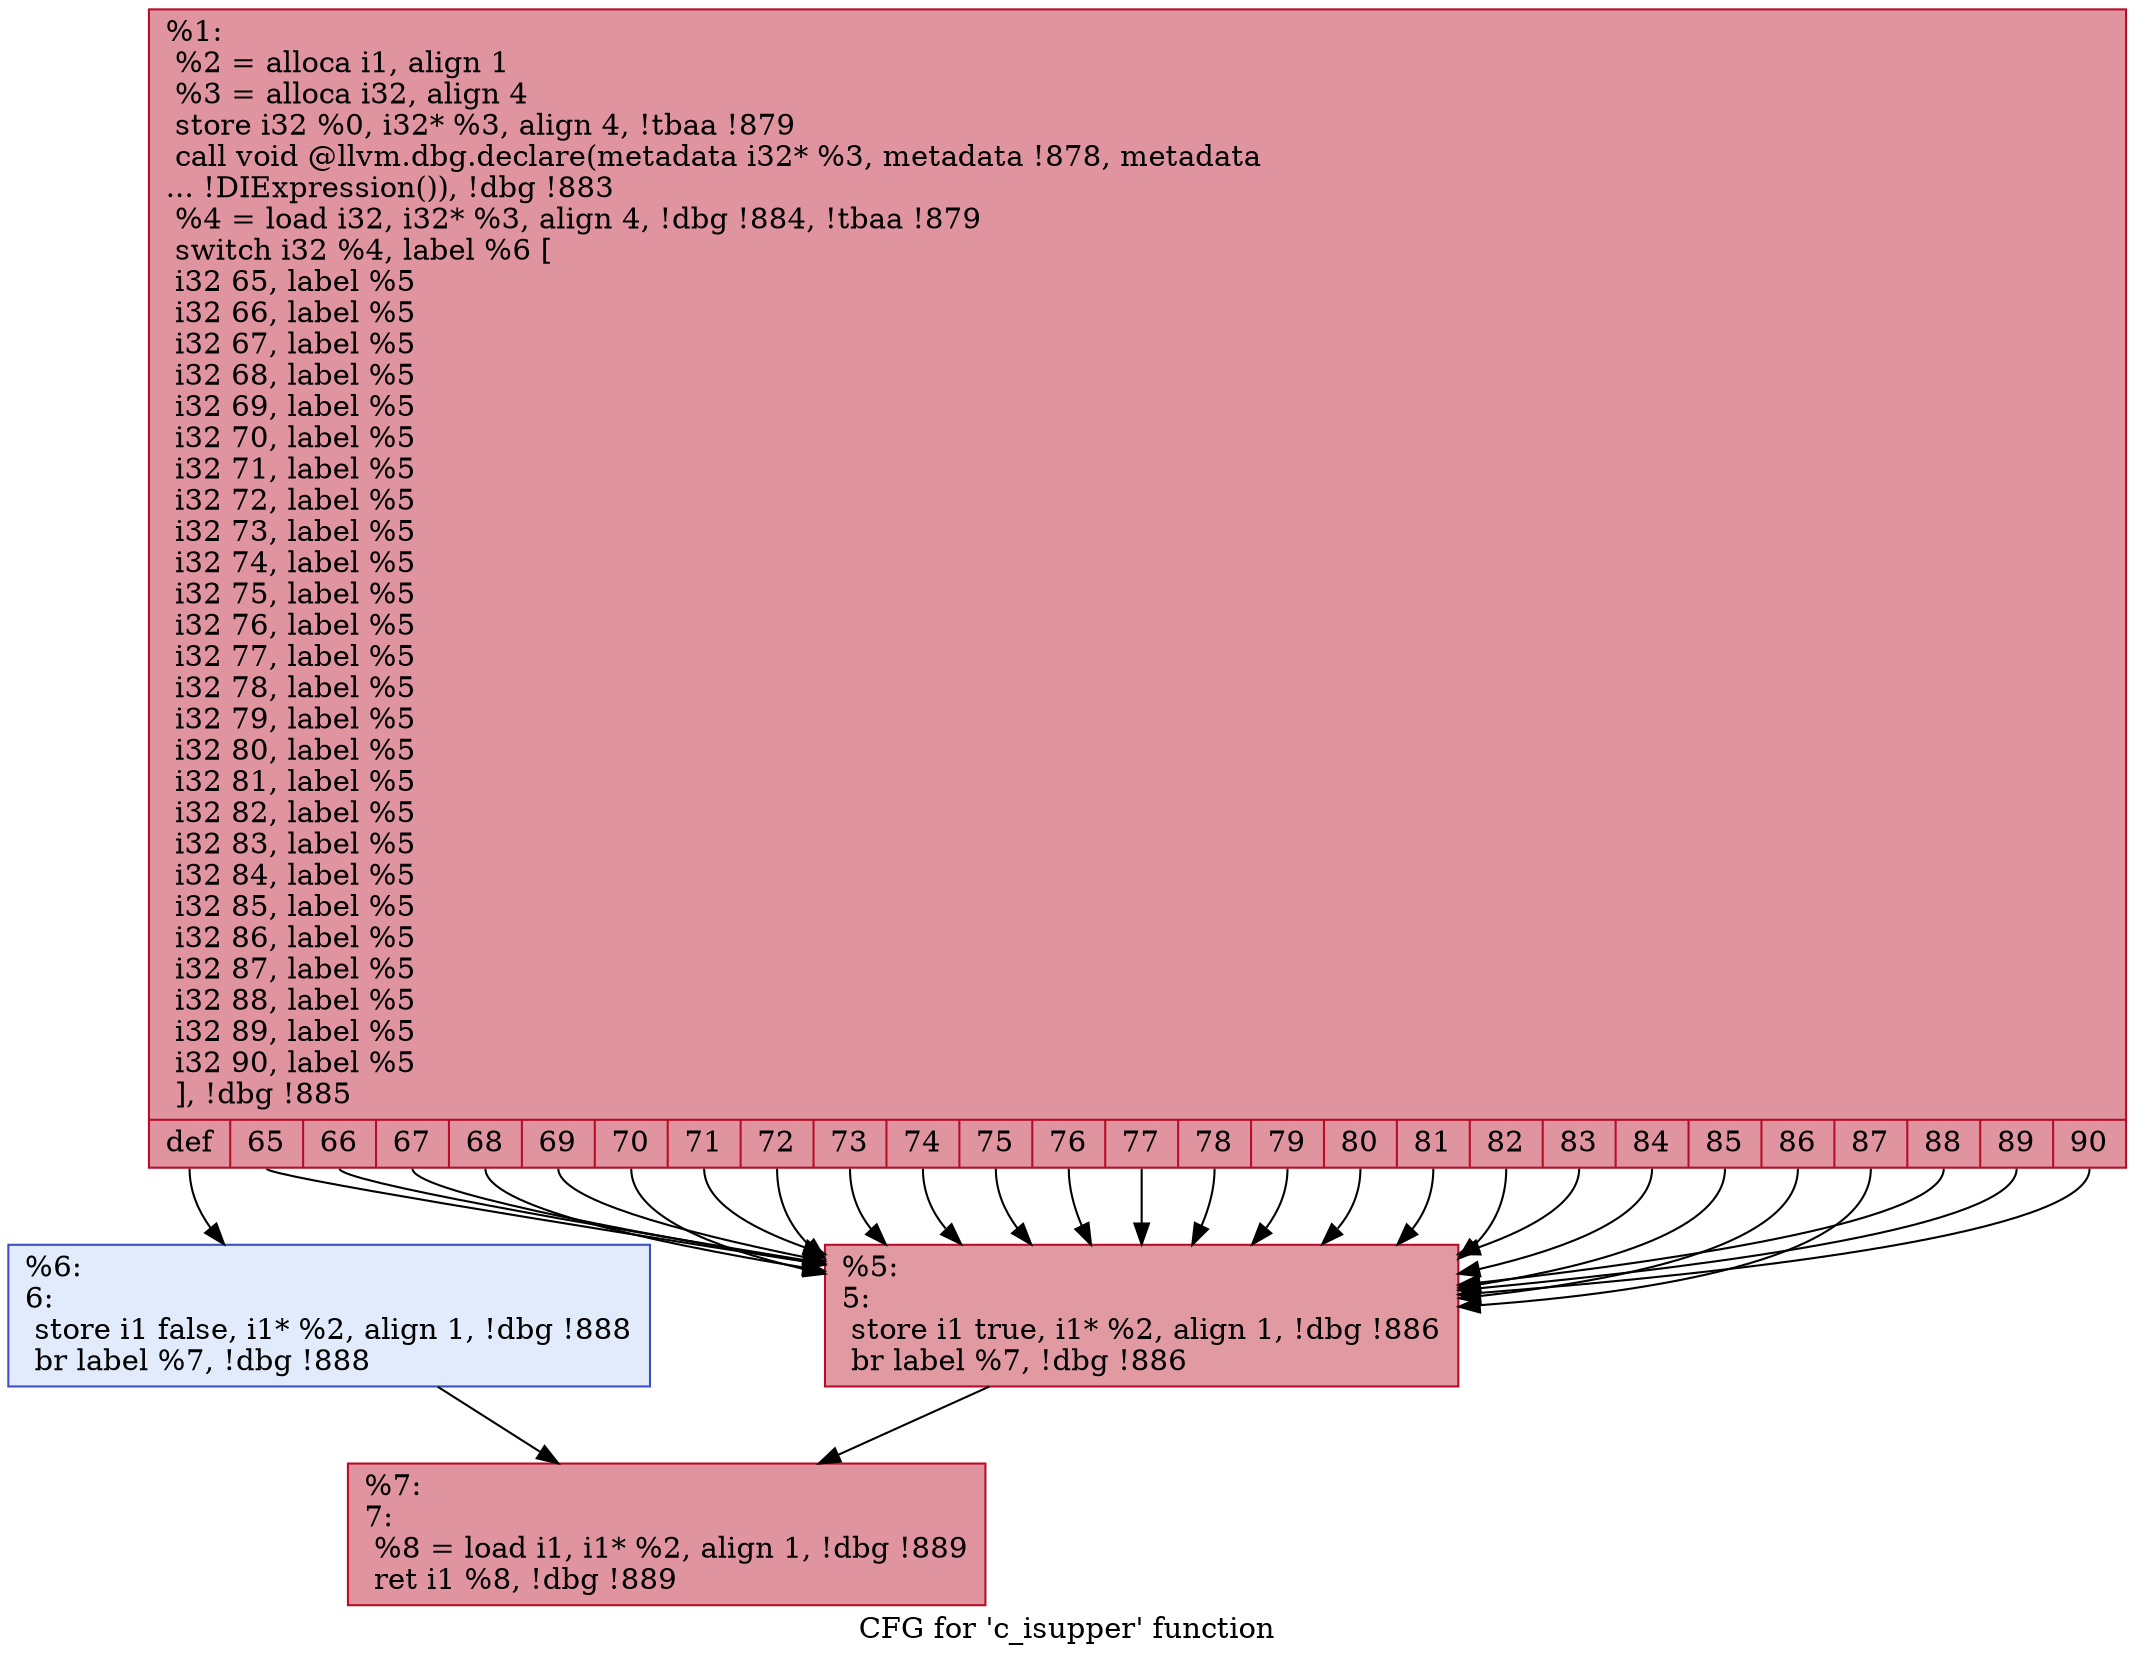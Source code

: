 digraph "CFG for 'c_isupper' function" {
	label="CFG for 'c_isupper' function";

	Node0x1504e00 [shape=record,color="#b70d28ff", style=filled, fillcolor="#b70d2870",label="{%1:\l  %2 = alloca i1, align 1\l  %3 = alloca i32, align 4\l  store i32 %0, i32* %3, align 4, !tbaa !879\l  call void @llvm.dbg.declare(metadata i32* %3, metadata !878, metadata\l... !DIExpression()), !dbg !883\l  %4 = load i32, i32* %3, align 4, !dbg !884, !tbaa !879\l  switch i32 %4, label %6 [\l    i32 65, label %5\l    i32 66, label %5\l    i32 67, label %5\l    i32 68, label %5\l    i32 69, label %5\l    i32 70, label %5\l    i32 71, label %5\l    i32 72, label %5\l    i32 73, label %5\l    i32 74, label %5\l    i32 75, label %5\l    i32 76, label %5\l    i32 77, label %5\l    i32 78, label %5\l    i32 79, label %5\l    i32 80, label %5\l    i32 81, label %5\l    i32 82, label %5\l    i32 83, label %5\l    i32 84, label %5\l    i32 85, label %5\l    i32 86, label %5\l    i32 87, label %5\l    i32 88, label %5\l    i32 89, label %5\l    i32 90, label %5\l  ], !dbg !885\l|{<s0>def|<s1>65|<s2>66|<s3>67|<s4>68|<s5>69|<s6>70|<s7>71|<s8>72|<s9>73|<s10>74|<s11>75|<s12>76|<s13>77|<s14>78|<s15>79|<s16>80|<s17>81|<s18>82|<s19>83|<s20>84|<s21>85|<s22>86|<s23>87|<s24>88|<s25>89|<s26>90}}"];
	Node0x1504e00:s0 -> Node0x1504ea0;
	Node0x1504e00:s1 -> Node0x1504e50;
	Node0x1504e00:s2 -> Node0x1504e50;
	Node0x1504e00:s3 -> Node0x1504e50;
	Node0x1504e00:s4 -> Node0x1504e50;
	Node0x1504e00:s5 -> Node0x1504e50;
	Node0x1504e00:s6 -> Node0x1504e50;
	Node0x1504e00:s7 -> Node0x1504e50;
	Node0x1504e00:s8 -> Node0x1504e50;
	Node0x1504e00:s9 -> Node0x1504e50;
	Node0x1504e00:s10 -> Node0x1504e50;
	Node0x1504e00:s11 -> Node0x1504e50;
	Node0x1504e00:s12 -> Node0x1504e50;
	Node0x1504e00:s13 -> Node0x1504e50;
	Node0x1504e00:s14 -> Node0x1504e50;
	Node0x1504e00:s15 -> Node0x1504e50;
	Node0x1504e00:s16 -> Node0x1504e50;
	Node0x1504e00:s17 -> Node0x1504e50;
	Node0x1504e00:s18 -> Node0x1504e50;
	Node0x1504e00:s19 -> Node0x1504e50;
	Node0x1504e00:s20 -> Node0x1504e50;
	Node0x1504e00:s21 -> Node0x1504e50;
	Node0x1504e00:s22 -> Node0x1504e50;
	Node0x1504e00:s23 -> Node0x1504e50;
	Node0x1504e00:s24 -> Node0x1504e50;
	Node0x1504e00:s25 -> Node0x1504e50;
	Node0x1504e00:s26 -> Node0x1504e50;
	Node0x1504e50 [shape=record,color="#b70d28ff", style=filled, fillcolor="#bb1b2c70",label="{%5:\l5:                                                \l  store i1 true, i1* %2, align 1, !dbg !886\l  br label %7, !dbg !886\l}"];
	Node0x1504e50 -> Node0x1504ef0;
	Node0x1504ea0 [shape=record,color="#3d50c3ff", style=filled, fillcolor="#bbd1f870",label="{%6:\l6:                                                \l  store i1 false, i1* %2, align 1, !dbg !888\l  br label %7, !dbg !888\l}"];
	Node0x1504ea0 -> Node0x1504ef0;
	Node0x1504ef0 [shape=record,color="#b70d28ff", style=filled, fillcolor="#b70d2870",label="{%7:\l7:                                                \l  %8 = load i1, i1* %2, align 1, !dbg !889\l  ret i1 %8, !dbg !889\l}"];
}
